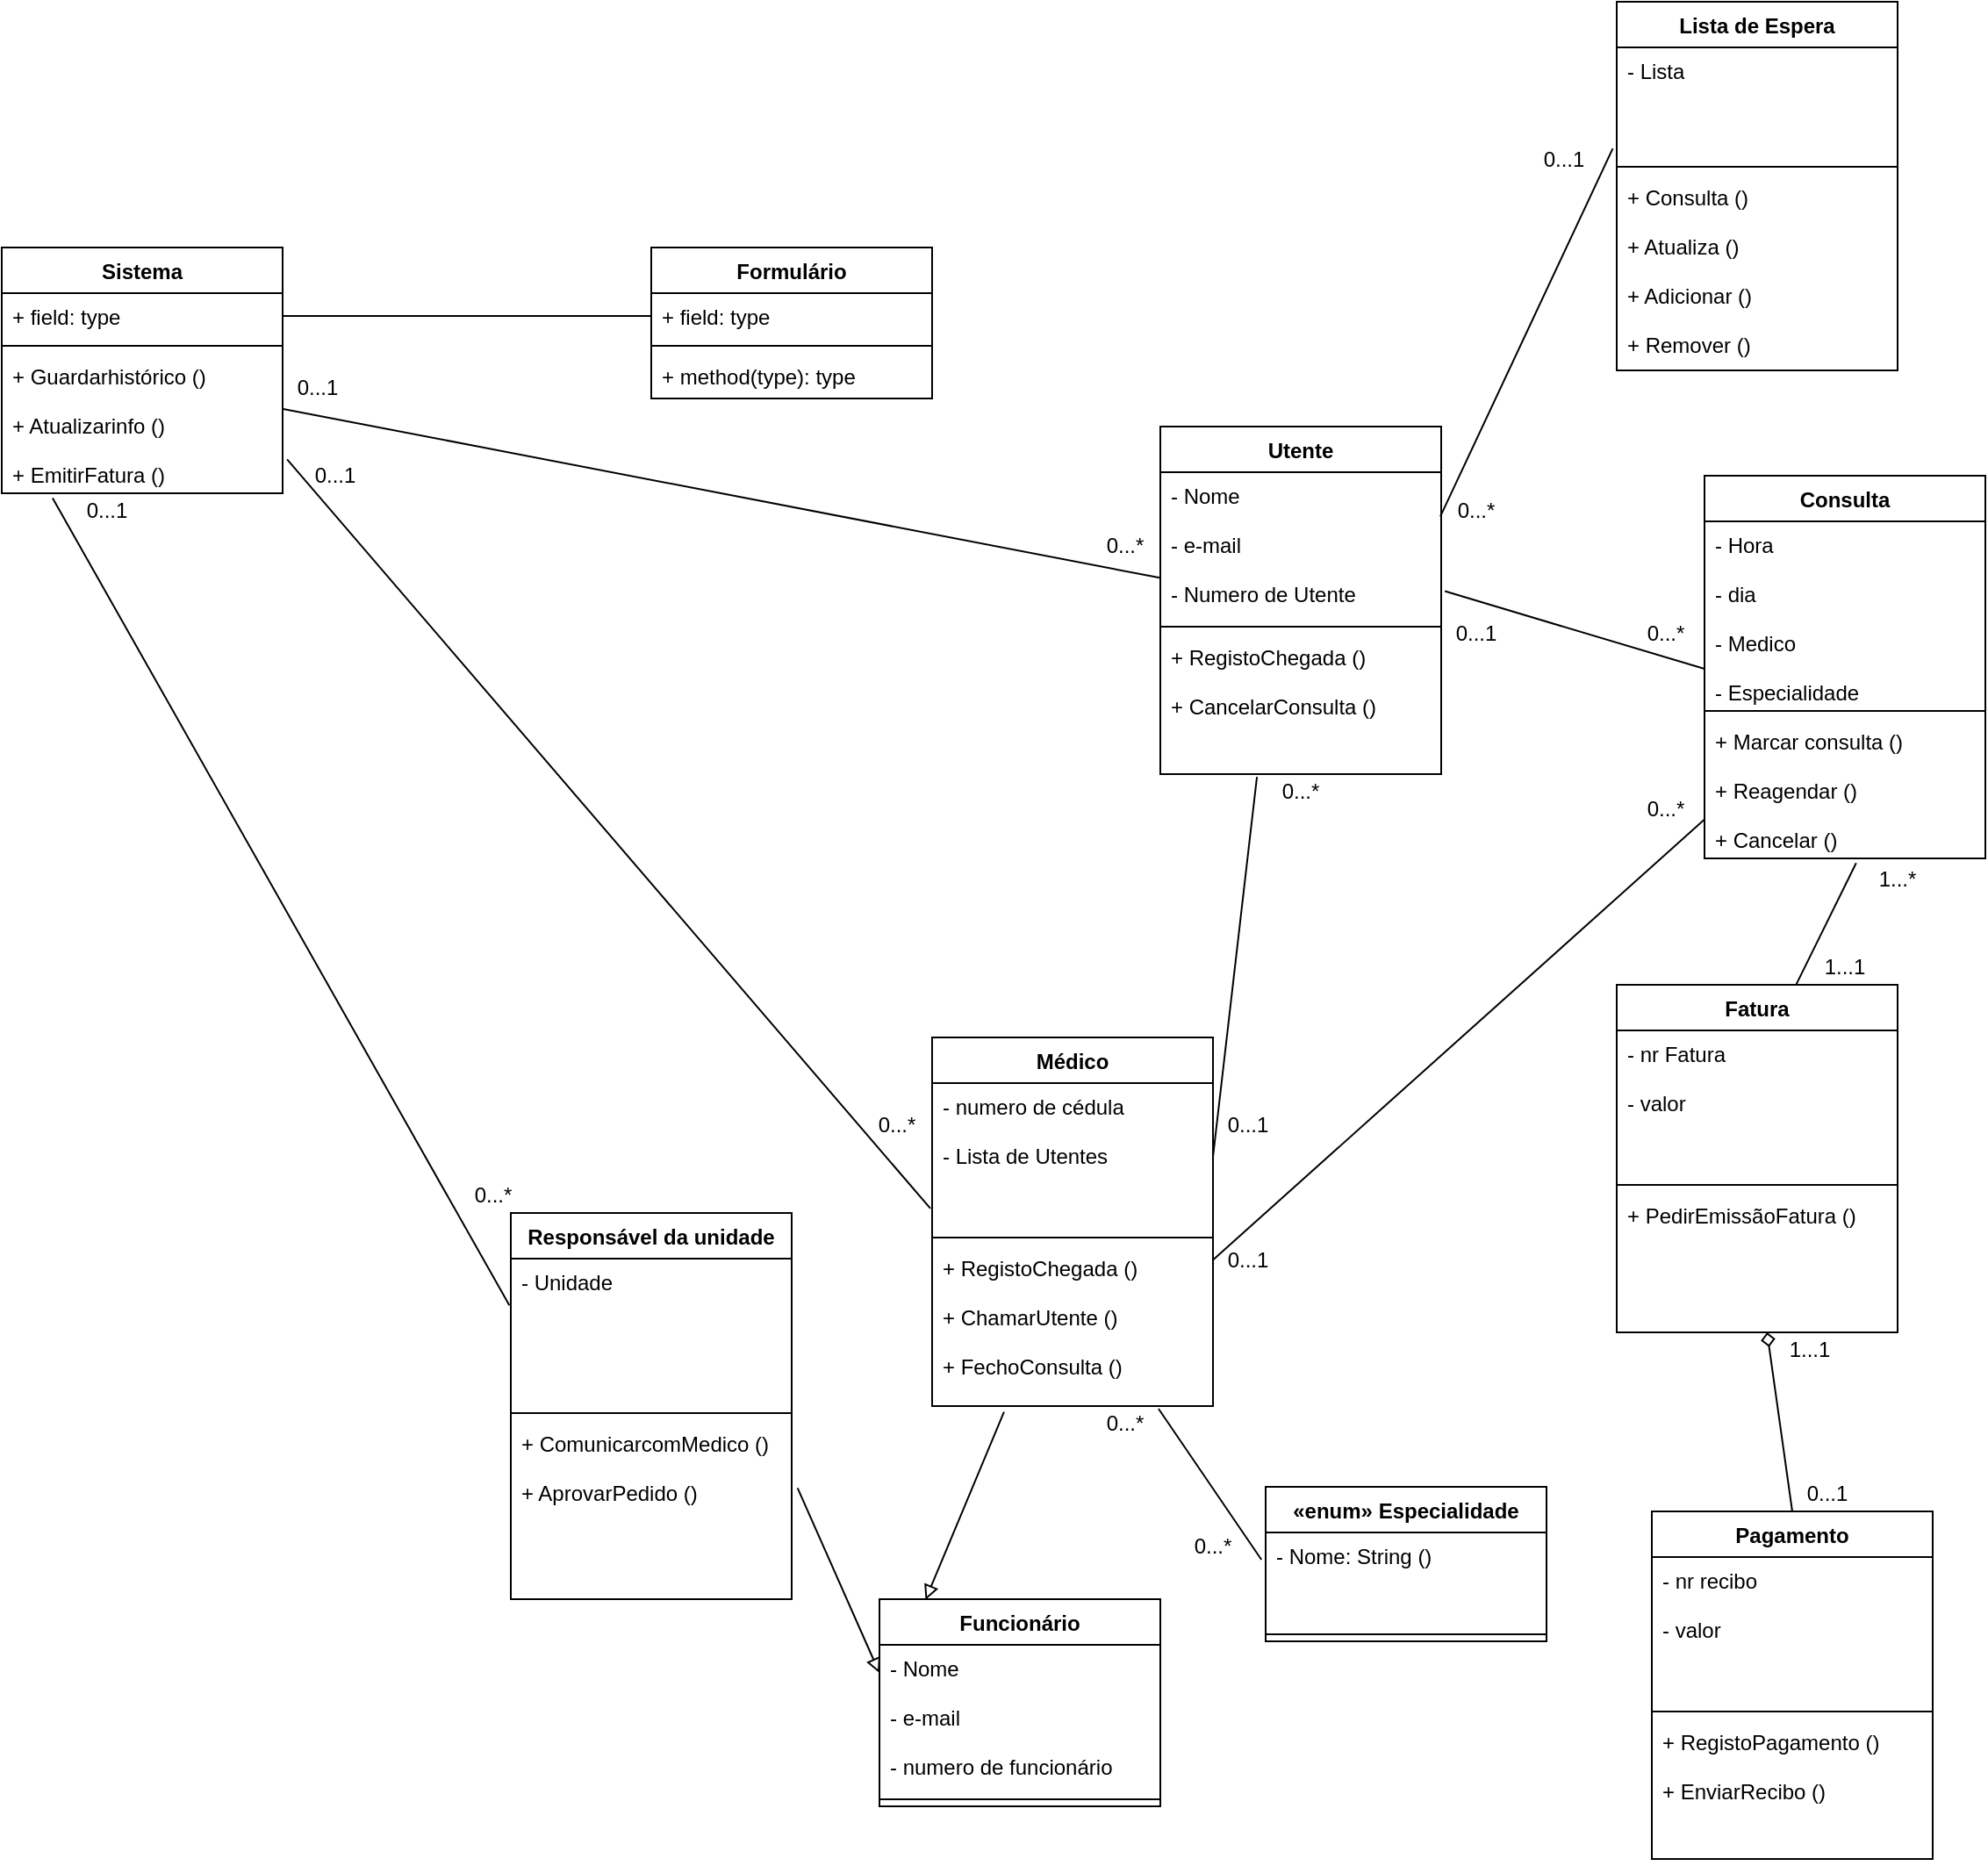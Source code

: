 <mxfile version="14.2.7" type="device"><diagram id="--hOWkQBHA8Y_nWCPxHU" name="Page-1"><mxGraphModel dx="1730" dy="913" grid="1" gridSize="10" guides="1" tooltips="1" connect="1" arrows="1" fold="1" page="1" pageScale="1" pageWidth="2336" pageHeight="1654" background="#ffffff" math="0" shadow="0"><root><mxCell id="0"/><mxCell id="1" parent="0"/><mxCell id="Soc82TH3zZHajHX-U6Ha-1" value="" style="text;strokeColor=none;fillColor=none;align=left;verticalAlign=middle;spacingTop=-1;spacingLeft=4;spacingRight=4;rotatable=0;labelPosition=right;points=[];portConstraint=eastwest;" parent="1" vertex="1"><mxGeometry x="500" y="390" width="20" height="14" as="geometry"/></mxCell><mxCell id="Soc82TH3zZHajHX-U6Ha-2" value="Sistema" style="swimlane;fontStyle=1;align=center;verticalAlign=top;childLayout=stackLayout;horizontal=1;startSize=26;horizontalStack=0;resizeParent=1;resizeParentMax=0;resizeLast=0;collapsible=1;marginBottom=0;" parent="1" vertex="1"><mxGeometry x="240" y="250" width="160" height="140" as="geometry"/></mxCell><mxCell id="Soc82TH3zZHajHX-U6Ha-3" value="+ field: type" style="text;strokeColor=none;fillColor=none;align=left;verticalAlign=top;spacingLeft=4;spacingRight=4;overflow=hidden;rotatable=0;points=[[0,0.5],[1,0.5]];portConstraint=eastwest;" parent="Soc82TH3zZHajHX-U6Ha-2" vertex="1"><mxGeometry y="26" width="160" height="26" as="geometry"/></mxCell><mxCell id="Soc82TH3zZHajHX-U6Ha-4" value="" style="line;strokeWidth=1;fillColor=none;align=left;verticalAlign=middle;spacingTop=-1;spacingLeft=3;spacingRight=3;rotatable=0;labelPosition=right;points=[];portConstraint=eastwest;" parent="Soc82TH3zZHajHX-U6Ha-2" vertex="1"><mxGeometry y="52" width="160" height="8" as="geometry"/></mxCell><mxCell id="Soc82TH3zZHajHX-U6Ha-5" value="+ Guardarhistórico ()&#10;&#10;+ Atualizarinfo ()&#10;&#10;+ EmitirFatura ()" style="text;strokeColor=none;fillColor=none;align=left;verticalAlign=top;spacingLeft=4;spacingRight=4;overflow=hidden;rotatable=0;points=[[0,0.5],[1,0.5]];portConstraint=eastwest;" parent="Soc82TH3zZHajHX-U6Ha-2" vertex="1"><mxGeometry y="60" width="160" height="80" as="geometry"/></mxCell><mxCell id="Soc82TH3zZHajHX-U6Ha-6" value="Utente" style="swimlane;fontStyle=1;align=center;verticalAlign=top;childLayout=stackLayout;horizontal=1;startSize=26;horizontalStack=0;resizeParent=1;resizeParentMax=0;resizeLast=0;collapsible=1;marginBottom=0;" parent="1" vertex="1"><mxGeometry x="900" y="352" width="160" height="198" as="geometry"/></mxCell><mxCell id="Soc82TH3zZHajHX-U6Ha-7" value="- Nome&#10;&#10;- e-mail&#10;&#10;- Numero de Utente" style="text;strokeColor=none;fillColor=none;align=left;verticalAlign=top;spacingLeft=4;spacingRight=4;overflow=hidden;rotatable=0;points=[[0,0.5],[1,0.5]];portConstraint=eastwest;" parent="Soc82TH3zZHajHX-U6Ha-6" vertex="1"><mxGeometry y="26" width="160" height="84" as="geometry"/></mxCell><mxCell id="Soc82TH3zZHajHX-U6Ha-8" value="" style="line;strokeWidth=1;fillColor=none;align=left;verticalAlign=middle;spacingTop=-1;spacingLeft=3;spacingRight=3;rotatable=0;labelPosition=right;points=[];portConstraint=eastwest;" parent="Soc82TH3zZHajHX-U6Ha-6" vertex="1"><mxGeometry y="110" width="160" height="8" as="geometry"/></mxCell><mxCell id="Soc82TH3zZHajHX-U6Ha-9" value="+ RegistoChegada ()&#10;&#10;+ CancelarConsulta ()" style="text;strokeColor=none;fillColor=none;align=left;verticalAlign=top;spacingLeft=4;spacingRight=4;overflow=hidden;rotatable=0;points=[[0,0.5],[1,0.5]];portConstraint=eastwest;" parent="Soc82TH3zZHajHX-U6Ha-6" vertex="1"><mxGeometry y="118" width="160" height="80" as="geometry"/></mxCell><mxCell id="Soc82TH3zZHajHX-U6Ha-10" value="" style="endArrow=none;html=1;strokeWidth=1;exitX=0.998;exitY=0.398;exitDx=0;exitDy=0;exitPerimeter=0;entryX=-0.002;entryY=0.716;entryDx=0;entryDy=0;entryPerimeter=0;" parent="1" source="Soc82TH3zZHajHX-U6Ha-5" target="Soc82TH3zZHajHX-U6Ha-7" edge="1"><mxGeometry width="50" height="50" relative="1" as="geometry"><mxPoint x="480" y="420" as="sourcePoint"/><mxPoint x="530" y="370" as="targetPoint"/></mxGeometry></mxCell><mxCell id="Soc82TH3zZHajHX-U6Ha-11" value="0...*" style="text;html=1;strokeColor=none;fillColor=none;align=center;verticalAlign=middle;whiteSpace=wrap;rounded=0;" parent="1" vertex="1"><mxGeometry x="860" y="410" width="40" height="20" as="geometry"/></mxCell><mxCell id="Soc82TH3zZHajHX-U6Ha-13" value="0...1" style="text;html=1;strokeColor=none;fillColor=none;align=center;verticalAlign=middle;whiteSpace=wrap;rounded=0;" parent="1" vertex="1"><mxGeometry x="400" y="320" width="40" height="20" as="geometry"/></mxCell><mxCell id="Soc82TH3zZHajHX-U6Ha-14" value="Médico" style="swimlane;fontStyle=1;align=center;verticalAlign=top;childLayout=stackLayout;horizontal=1;startSize=26;horizontalStack=0;resizeParent=1;resizeParentMax=0;resizeLast=0;collapsible=1;marginBottom=0;" parent="1" vertex="1"><mxGeometry x="770" y="700" width="160" height="210" as="geometry"/></mxCell><mxCell id="Soc82TH3zZHajHX-U6Ha-15" value="- numero de cédula&#10;&#10;- Lista de Utentes" style="text;strokeColor=none;fillColor=none;align=left;verticalAlign=top;spacingLeft=4;spacingRight=4;overflow=hidden;rotatable=0;points=[[0,0.5],[1,0.5]];portConstraint=eastwest;" parent="Soc82TH3zZHajHX-U6Ha-14" vertex="1"><mxGeometry y="26" width="160" height="84" as="geometry"/></mxCell><mxCell id="Soc82TH3zZHajHX-U6Ha-16" value="" style="line;strokeWidth=1;fillColor=none;align=left;verticalAlign=middle;spacingTop=-1;spacingLeft=3;spacingRight=3;rotatable=0;labelPosition=right;points=[];portConstraint=eastwest;" parent="Soc82TH3zZHajHX-U6Ha-14" vertex="1"><mxGeometry y="110" width="160" height="8" as="geometry"/></mxCell><mxCell id="Soc82TH3zZHajHX-U6Ha-17" value="+ RegistoChegada ()&#10;&#10;+ ChamarUtente ()&#10;&#10;+ FechoConsulta ()" style="text;strokeColor=none;fillColor=none;align=left;verticalAlign=top;spacingLeft=4;spacingRight=4;overflow=hidden;rotatable=0;points=[[0,0.5],[1,0.5]];portConstraint=eastwest;" parent="Soc82TH3zZHajHX-U6Ha-14" vertex="1"><mxGeometry y="118" width="160" height="92" as="geometry"/></mxCell><mxCell id="Soc82TH3zZHajHX-U6Ha-18" value="" style="endArrow=none;html=1;exitX=1;exitY=0.5;exitDx=0;exitDy=0;entryX=0.344;entryY=1.019;entryDx=0;entryDy=0;entryPerimeter=0;" parent="1" source="Soc82TH3zZHajHX-U6Ha-15" target="Soc82TH3zZHajHX-U6Ha-9" edge="1"><mxGeometry width="50" height="50" relative="1" as="geometry"><mxPoint x="480" y="660" as="sourcePoint"/><mxPoint x="530" y="610" as="targetPoint"/></mxGeometry></mxCell><mxCell id="Soc82TH3zZHajHX-U6Ha-19" value="0...1" style="text;html=1;strokeColor=none;fillColor=none;align=center;verticalAlign=middle;whiteSpace=wrap;rounded=0;" parent="1" vertex="1"><mxGeometry x="930" y="817" width="40" height="20" as="geometry"/></mxCell><mxCell id="Soc82TH3zZHajHX-U6Ha-20" value="0...*" style="text;html=1;strokeColor=none;fillColor=none;align=center;verticalAlign=middle;whiteSpace=wrap;rounded=0;" parent="1" vertex="1"><mxGeometry x="960" y="550" width="40" height="20" as="geometry"/></mxCell><mxCell id="Soc82TH3zZHajHX-U6Ha-21" value="0...1" style="text;html=1;strokeColor=none;fillColor=none;align=center;verticalAlign=middle;whiteSpace=wrap;rounded=0;" parent="1" vertex="1"><mxGeometry x="410" y="370" width="40" height="20" as="geometry"/></mxCell><mxCell id="Soc82TH3zZHajHX-U6Ha-22" value="" style="endArrow=none;html=1;exitX=-0.006;exitY=0.851;exitDx=0;exitDy=0;entryX=1.016;entryY=0.758;entryDx=0;entryDy=0;entryPerimeter=0;exitPerimeter=0;" parent="1" source="Soc82TH3zZHajHX-U6Ha-15" target="Soc82TH3zZHajHX-U6Ha-5" edge="1"><mxGeometry width="50" height="50" relative="1" as="geometry"><mxPoint x="690" y="568" as="sourcePoint"/><mxPoint x="580" y="420" as="targetPoint"/></mxGeometry></mxCell><mxCell id="Soc82TH3zZHajHX-U6Ha-23" value="0...*" style="text;html=1;strokeColor=none;fillColor=none;align=center;verticalAlign=middle;whiteSpace=wrap;rounded=0;" parent="1" vertex="1"><mxGeometry x="730" y="740" width="40" height="20" as="geometry"/></mxCell><mxCell id="Soc82TH3zZHajHX-U6Ha-24" value="Responsável da unidade" style="swimlane;fontStyle=1;align=center;verticalAlign=top;childLayout=stackLayout;horizontal=1;startSize=26;horizontalStack=0;resizeParent=1;resizeParentMax=0;resizeLast=0;collapsible=1;marginBottom=0;" parent="1" vertex="1"><mxGeometry x="530" y="800" width="160" height="220" as="geometry"/></mxCell><mxCell id="Soc82TH3zZHajHX-U6Ha-25" value="- Unidade " style="text;strokeColor=none;fillColor=none;align=left;verticalAlign=top;spacingLeft=4;spacingRight=4;overflow=hidden;rotatable=0;points=[[0,0.5],[1,0.5]];portConstraint=eastwest;" parent="Soc82TH3zZHajHX-U6Ha-24" vertex="1"><mxGeometry y="26" width="160" height="84" as="geometry"/></mxCell><mxCell id="Soc82TH3zZHajHX-U6Ha-26" value="" style="line;strokeWidth=1;fillColor=none;align=left;verticalAlign=middle;spacingTop=-1;spacingLeft=3;spacingRight=3;rotatable=0;labelPosition=right;points=[];portConstraint=eastwest;" parent="Soc82TH3zZHajHX-U6Ha-24" vertex="1"><mxGeometry y="110" width="160" height="8" as="geometry"/></mxCell><mxCell id="Soc82TH3zZHajHX-U6Ha-27" value="+ ComunicarcomMedico ()&#10;&#10;+ AprovarPedido ()" style="text;strokeColor=none;fillColor=none;align=left;verticalAlign=top;spacingLeft=4;spacingRight=4;overflow=hidden;rotatable=0;points=[[0,0.5],[1,0.5]];portConstraint=eastwest;" parent="Soc82TH3zZHajHX-U6Ha-24" vertex="1"><mxGeometry y="118" width="160" height="102" as="geometry"/></mxCell><mxCell id="Soc82TH3zZHajHX-U6Ha-28" value="" style="endArrow=none;html=1;exitX=-0.005;exitY=0.317;exitDx=0;exitDy=0;exitPerimeter=0;entryX=0.181;entryY=1.034;entryDx=0;entryDy=0;entryPerimeter=0;" parent="1" source="Soc82TH3zZHajHX-U6Ha-25" target="Soc82TH3zZHajHX-U6Ha-5" edge="1"><mxGeometry width="50" height="50" relative="1" as="geometry"><mxPoint x="435.68" y="867" as="sourcePoint"/><mxPoint x="220" y="460" as="targetPoint"/></mxGeometry></mxCell><mxCell id="Soc82TH3zZHajHX-U6Ha-29" value="0...1" style="text;html=1;strokeColor=none;fillColor=none;align=center;verticalAlign=middle;whiteSpace=wrap;rounded=0;" parent="1" vertex="1"><mxGeometry x="280" y="390" width="40" height="20" as="geometry"/></mxCell><mxCell id="Soc82TH3zZHajHX-U6Ha-30" value="0...*" style="text;html=1;strokeColor=none;fillColor=none;align=center;verticalAlign=middle;whiteSpace=wrap;rounded=0;" parent="1" vertex="1"><mxGeometry x="500" y="780" width="40" height="20" as="geometry"/></mxCell><mxCell id="Soc82TH3zZHajHX-U6Ha-34" value="Consulta" style="swimlane;fontStyle=1;align=center;verticalAlign=top;childLayout=stackLayout;horizontal=1;startSize=26;horizontalStack=0;resizeParent=1;resizeParentMax=0;resizeLast=0;collapsible=1;marginBottom=0;" parent="1" vertex="1"><mxGeometry x="1210" y="380" width="160" height="218" as="geometry"/></mxCell><mxCell id="Soc82TH3zZHajHX-U6Ha-35" value="- Hora&#10;&#10;- dia&#10;&#10;- Medico&#10;&#10;- Especialidade" style="text;strokeColor=none;fillColor=none;align=left;verticalAlign=top;spacingLeft=4;spacingRight=4;overflow=hidden;rotatable=0;points=[[0,0.5],[1,0.5]];portConstraint=eastwest;" parent="Soc82TH3zZHajHX-U6Ha-34" vertex="1"><mxGeometry y="26" width="160" height="104" as="geometry"/></mxCell><mxCell id="Soc82TH3zZHajHX-U6Ha-36" value="" style="line;strokeWidth=1;fillColor=none;align=left;verticalAlign=middle;spacingTop=-1;spacingLeft=3;spacingRight=3;rotatable=0;labelPosition=right;points=[];portConstraint=eastwest;" parent="Soc82TH3zZHajHX-U6Ha-34" vertex="1"><mxGeometry y="130" width="160" height="8" as="geometry"/></mxCell><mxCell id="Soc82TH3zZHajHX-U6Ha-37" value="+ Marcar consulta ()&#10;&#10;+ Reagendar ()&#10;&#10;+ Cancelar ()" style="text;strokeColor=none;fillColor=none;align=left;verticalAlign=top;spacingLeft=4;spacingRight=4;overflow=hidden;rotatable=0;points=[[0,0.5],[1,0.5]];portConstraint=eastwest;" parent="Soc82TH3zZHajHX-U6Ha-34" vertex="1"><mxGeometry y="138" width="160" height="80" as="geometry"/></mxCell><mxCell id="Soc82TH3zZHajHX-U6Ha-38" value="" style="endArrow=none;html=1;entryX=0;entryY=0.808;entryDx=0;entryDy=0;entryPerimeter=0;exitX=1.013;exitY=0.807;exitDx=0;exitDy=0;exitPerimeter=0;" parent="1" source="Soc82TH3zZHajHX-U6Ha-7" target="Soc82TH3zZHajHX-U6Ha-35" edge="1"><mxGeometry width="50" height="50" relative="1" as="geometry"><mxPoint x="1050" y="610" as="sourcePoint"/><mxPoint x="1100" y="560" as="targetPoint"/></mxGeometry></mxCell><mxCell id="Soc82TH3zZHajHX-U6Ha-39" value="0...*" style="text;html=1;strokeColor=none;fillColor=none;align=center;verticalAlign=middle;whiteSpace=wrap;rounded=0;" parent="1" vertex="1"><mxGeometry x="1168" y="460" width="40" height="20" as="geometry"/></mxCell><mxCell id="Soc82TH3zZHajHX-U6Ha-40" value="0...1" style="text;html=1;strokeColor=none;fillColor=none;align=center;verticalAlign=middle;whiteSpace=wrap;rounded=0;" parent="1" vertex="1"><mxGeometry x="1060" y="460" width="40" height="20" as="geometry"/></mxCell><mxCell id="Soc82TH3zZHajHX-U6Ha-41" value="Fatura" style="swimlane;fontStyle=1;align=center;verticalAlign=top;childLayout=stackLayout;horizontal=1;startSize=26;horizontalStack=0;resizeParent=1;resizeParentMax=0;resizeLast=0;collapsible=1;marginBottom=0;" parent="1" vertex="1"><mxGeometry x="1160" y="670" width="160" height="198" as="geometry"/></mxCell><mxCell id="Soc82TH3zZHajHX-U6Ha-42" value="- nr Fatura&#10;&#10;- valor &#10;&#10;" style="text;strokeColor=none;fillColor=none;align=left;verticalAlign=top;spacingLeft=4;spacingRight=4;overflow=hidden;rotatable=0;points=[[0,0.5],[1,0.5]];portConstraint=eastwest;" parent="Soc82TH3zZHajHX-U6Ha-41" vertex="1"><mxGeometry y="26" width="160" height="84" as="geometry"/></mxCell><mxCell id="Soc82TH3zZHajHX-U6Ha-43" value="" style="line;strokeWidth=1;fillColor=none;align=left;verticalAlign=middle;spacingTop=-1;spacingLeft=3;spacingRight=3;rotatable=0;labelPosition=right;points=[];portConstraint=eastwest;" parent="Soc82TH3zZHajHX-U6Ha-41" vertex="1"><mxGeometry y="110" width="160" height="8" as="geometry"/></mxCell><mxCell id="Soc82TH3zZHajHX-U6Ha-44" value="+ PedirEmissãoFatura ()" style="text;strokeColor=none;fillColor=none;align=left;verticalAlign=top;spacingLeft=4;spacingRight=4;overflow=hidden;rotatable=0;points=[[0,0.5],[1,0.5]];portConstraint=eastwest;" parent="Soc82TH3zZHajHX-U6Ha-41" vertex="1"><mxGeometry y="118" width="160" height="80" as="geometry"/></mxCell><mxCell id="Soc82TH3zZHajHX-U6Ha-45" value="Pagamento" style="swimlane;fontStyle=1;align=center;verticalAlign=top;childLayout=stackLayout;horizontal=1;startSize=26;horizontalStack=0;resizeParent=1;resizeParentMax=0;resizeLast=0;collapsible=1;marginBottom=0;" parent="1" vertex="1"><mxGeometry x="1180" y="970" width="160" height="198" as="geometry"/></mxCell><mxCell id="Soc82TH3zZHajHX-U6Ha-46" value="- nr recibo&#10;&#10;- valor" style="text;strokeColor=none;fillColor=none;align=left;verticalAlign=top;spacingLeft=4;spacingRight=4;overflow=hidden;rotatable=0;points=[[0,0.5],[1,0.5]];portConstraint=eastwest;" parent="Soc82TH3zZHajHX-U6Ha-45" vertex="1"><mxGeometry y="26" width="160" height="84" as="geometry"/></mxCell><mxCell id="Soc82TH3zZHajHX-U6Ha-47" value="" style="line;strokeWidth=1;fillColor=none;align=left;verticalAlign=middle;spacingTop=-1;spacingLeft=3;spacingRight=3;rotatable=0;labelPosition=right;points=[];portConstraint=eastwest;" parent="Soc82TH3zZHajHX-U6Ha-45" vertex="1"><mxGeometry y="110" width="160" height="8" as="geometry"/></mxCell><mxCell id="Soc82TH3zZHajHX-U6Ha-48" value="+ RegistoPagamento ()&#10;&#10;+ EnviarRecibo ()" style="text;strokeColor=none;fillColor=none;align=left;verticalAlign=top;spacingLeft=4;spacingRight=4;overflow=hidden;rotatable=0;points=[[0,0.5],[1,0.5]];portConstraint=eastwest;" parent="Soc82TH3zZHajHX-U6Ha-45" vertex="1"><mxGeometry y="118" width="160" height="80" as="geometry"/></mxCell><mxCell id="Soc82TH3zZHajHX-U6Ha-50" value="1...1" style="text;html=1;strokeColor=none;fillColor=none;align=center;verticalAlign=middle;whiteSpace=wrap;rounded=0;" parent="1" vertex="1"><mxGeometry x="1250" y="868" width="40" height="20" as="geometry"/></mxCell><mxCell id="Soc82TH3zZHajHX-U6Ha-51" value="0...1" style="text;html=1;strokeColor=none;fillColor=none;align=center;verticalAlign=middle;whiteSpace=wrap;rounded=0;" parent="1" vertex="1"><mxGeometry x="1260" y="950" width="40" height="20" as="geometry"/></mxCell><mxCell id="Soc82TH3zZHajHX-U6Ha-52" value="" style="endArrow=none;html=1;entryX=0.54;entryY=1.033;entryDx=0;entryDy=0;entryPerimeter=0;exitX=0.638;exitY=0.001;exitDx=0;exitDy=0;exitPerimeter=0;" parent="1" source="Soc82TH3zZHajHX-U6Ha-41" target="Soc82TH3zZHajHX-U6Ha-37" edge="1"><mxGeometry width="50" height="50" relative="1" as="geometry"><mxPoint x="910" y="750" as="sourcePoint"/><mxPoint x="960" y="700" as="targetPoint"/></mxGeometry></mxCell><mxCell id="Soc82TH3zZHajHX-U6Ha-53" value="1...1" style="text;html=1;strokeColor=none;fillColor=none;align=center;verticalAlign=middle;whiteSpace=wrap;rounded=0;" parent="1" vertex="1"><mxGeometry x="1270" y="650" width="40" height="20" as="geometry"/></mxCell><mxCell id="Soc82TH3zZHajHX-U6Ha-54" value="1...*" style="text;html=1;strokeColor=none;fillColor=none;align=center;verticalAlign=middle;whiteSpace=wrap;rounded=0;" parent="1" vertex="1"><mxGeometry x="1300" y="600" width="40" height="20" as="geometry"/></mxCell><mxCell id="Soc82TH3zZHajHX-U6Ha-56" value="" style="endArrow=none;html=1;entryX=0.002;entryY=0.719;entryDx=0;entryDy=0;exitX=1.013;exitY=0.807;exitDx=0;exitDy=0;exitPerimeter=0;entryPerimeter=0;" parent="1" target="Soc82TH3zZHajHX-U6Ha-37" edge="1"><mxGeometry width="50" height="50" relative="1" as="geometry"><mxPoint x="930.0" y="826.758" as="sourcePoint"/><mxPoint x="1077.92" y="813.002" as="targetPoint"/></mxGeometry></mxCell><mxCell id="Soc82TH3zZHajHX-U6Ha-57" value="0...*" style="text;html=1;strokeColor=none;fillColor=none;align=center;verticalAlign=middle;whiteSpace=wrap;rounded=0;" parent="1" vertex="1"><mxGeometry x="1168" y="560" width="40" height="20" as="geometry"/></mxCell><mxCell id="Soc82TH3zZHajHX-U6Ha-58" value="0...1" style="text;html=1;strokeColor=none;fillColor=none;align=center;verticalAlign=middle;whiteSpace=wrap;rounded=0;" parent="1" vertex="1"><mxGeometry x="930" y="740" width="40" height="20" as="geometry"/></mxCell><mxCell id="Soc82TH3zZHajHX-U6Ha-59" value="" style="endArrow=diamond;html=1;endFill=0;exitX=0.5;exitY=0;exitDx=0;exitDy=0;" parent="1" source="Soc82TH3zZHajHX-U6Ha-45" target="Soc82TH3zZHajHX-U6Ha-44" edge="1"><mxGeometry width="50" height="50" relative="1" as="geometry"><mxPoint x="1090" y="760" as="sourcePoint"/><mxPoint x="1140" y="710" as="targetPoint"/></mxGeometry></mxCell><mxCell id="Soc82TH3zZHajHX-U6Ha-60" value="Lista de Espera" style="swimlane;fontStyle=1;align=center;verticalAlign=top;childLayout=stackLayout;horizontal=1;startSize=26;horizontalStack=0;resizeParent=1;resizeParentMax=0;resizeLast=0;collapsible=1;marginBottom=0;" parent="1" vertex="1"><mxGeometry x="1160" y="110" width="160" height="210" as="geometry"/></mxCell><mxCell id="Soc82TH3zZHajHX-U6Ha-61" value="- Lista" style="text;strokeColor=none;fillColor=none;align=left;verticalAlign=top;spacingLeft=4;spacingRight=4;overflow=hidden;rotatable=0;points=[[0,0.5],[1,0.5]];portConstraint=eastwest;" parent="Soc82TH3zZHajHX-U6Ha-60" vertex="1"><mxGeometry y="26" width="160" height="64" as="geometry"/></mxCell><mxCell id="Soc82TH3zZHajHX-U6Ha-62" value="" style="line;strokeWidth=1;fillColor=none;align=left;verticalAlign=middle;spacingTop=-1;spacingLeft=3;spacingRight=3;rotatable=0;labelPosition=right;points=[];portConstraint=eastwest;" parent="Soc82TH3zZHajHX-U6Ha-60" vertex="1"><mxGeometry y="90" width="160" height="8" as="geometry"/></mxCell><mxCell id="Soc82TH3zZHajHX-U6Ha-63" value="+ Consulta ()&#10;&#10;+ Atualiza ()&#10;&#10;+ Adicionar ()&#10;&#10;+ Remover ()" style="text;strokeColor=none;fillColor=none;align=left;verticalAlign=top;spacingLeft=4;spacingRight=4;overflow=hidden;rotatable=0;points=[[0,0.5],[1,0.5]];portConstraint=eastwest;" parent="Soc82TH3zZHajHX-U6Ha-60" vertex="1"><mxGeometry y="98" width="160" height="112" as="geometry"/></mxCell><mxCell id="Soc82TH3zZHajHX-U6Ha-67" value="Funcionário" style="swimlane;fontStyle=1;align=center;verticalAlign=top;childLayout=stackLayout;horizontal=1;startSize=26;horizontalStack=0;resizeParent=1;resizeParentMax=0;resizeLast=0;collapsible=1;marginBottom=0;" parent="1" vertex="1"><mxGeometry x="740" y="1020" width="160" height="118" as="geometry"/></mxCell><mxCell id="Soc82TH3zZHajHX-U6Ha-68" value="- Nome&#10;&#10;- e-mail&#10;&#10;- numero de funcionário" style="text;strokeColor=none;fillColor=none;align=left;verticalAlign=top;spacingLeft=4;spacingRight=4;overflow=hidden;rotatable=0;points=[[0,0.5],[1,0.5]];portConstraint=eastwest;" parent="Soc82TH3zZHajHX-U6Ha-67" vertex="1"><mxGeometry y="26" width="160" height="84" as="geometry"/></mxCell><mxCell id="Soc82TH3zZHajHX-U6Ha-69" value="" style="line;strokeWidth=1;fillColor=none;align=left;verticalAlign=middle;spacingTop=-1;spacingLeft=3;spacingRight=3;rotatable=0;labelPosition=right;points=[];portConstraint=eastwest;" parent="Soc82TH3zZHajHX-U6Ha-67" vertex="1"><mxGeometry y="110" width="160" height="8" as="geometry"/></mxCell><mxCell id="Soc82TH3zZHajHX-U6Ha-71" value="" style="endArrow=block;html=1;exitX=1.021;exitY=0.379;exitDx=0;exitDy=0;exitPerimeter=0;entryX=0;entryY=0.191;entryDx=0;entryDy=0;entryPerimeter=0;endFill=0;" parent="1" source="Soc82TH3zZHajHX-U6Ha-27" target="Soc82TH3zZHajHX-U6Ha-68" edge="1"><mxGeometry width="50" height="50" relative="1" as="geometry"><mxPoint x="760" y="960" as="sourcePoint"/><mxPoint x="810" y="910" as="targetPoint"/></mxGeometry></mxCell><mxCell id="Soc82TH3zZHajHX-U6Ha-72" value="" style="endArrow=block;html=1;exitX=0.256;exitY=1.036;exitDx=0;exitDy=0;exitPerimeter=0;entryX=0.164;entryY=0.003;entryDx=0;entryDy=0;entryPerimeter=0;endFill=0;" parent="1" source="Soc82TH3zZHajHX-U6Ha-17" target="Soc82TH3zZHajHX-U6Ha-67" edge="1"><mxGeometry width="50" height="50" relative="1" as="geometry"><mxPoint x="703.36" y="966.658" as="sourcePoint"/><mxPoint x="790" y="1072.044" as="targetPoint"/></mxGeometry></mxCell><mxCell id="D36thgkrA1RRXMCbHdBA-1" value="Formulário" style="swimlane;fontStyle=1;align=center;verticalAlign=top;childLayout=stackLayout;horizontal=1;startSize=26;horizontalStack=0;resizeParent=1;resizeParentMax=0;resizeLast=0;collapsible=1;marginBottom=0;" parent="1" vertex="1"><mxGeometry x="610" y="250" width="160" height="86" as="geometry"/></mxCell><mxCell id="D36thgkrA1RRXMCbHdBA-2" value="+ field: type" style="text;strokeColor=none;fillColor=none;align=left;verticalAlign=top;spacingLeft=4;spacingRight=4;overflow=hidden;rotatable=0;points=[[0,0.5],[1,0.5]];portConstraint=eastwest;" parent="D36thgkrA1RRXMCbHdBA-1" vertex="1"><mxGeometry y="26" width="160" height="26" as="geometry"/></mxCell><mxCell id="D36thgkrA1RRXMCbHdBA-3" value="" style="line;strokeWidth=1;fillColor=none;align=left;verticalAlign=middle;spacingTop=-1;spacingLeft=3;spacingRight=3;rotatable=0;labelPosition=right;points=[];portConstraint=eastwest;" parent="D36thgkrA1RRXMCbHdBA-1" vertex="1"><mxGeometry y="52" width="160" height="8" as="geometry"/></mxCell><mxCell id="D36thgkrA1RRXMCbHdBA-4" value="+ method(type): type" style="text;strokeColor=none;fillColor=none;align=left;verticalAlign=top;spacingLeft=4;spacingRight=4;overflow=hidden;rotatable=0;points=[[0,0.5],[1,0.5]];portConstraint=eastwest;" parent="D36thgkrA1RRXMCbHdBA-1" vertex="1"><mxGeometry y="60" width="160" height="26" as="geometry"/></mxCell><mxCell id="D36thgkrA1RRXMCbHdBA-5" value="" style="endArrow=none;html=1;strokeWidth=1;exitX=1;exitY=0.5;exitDx=0;exitDy=0;entryX=0;entryY=0.5;entryDx=0;entryDy=0;" parent="1" source="Soc82TH3zZHajHX-U6Ha-3" target="D36thgkrA1RRXMCbHdBA-2" edge="1"><mxGeometry width="50" height="50" relative="1" as="geometry"><mxPoint x="409.68" y="351.84" as="sourcePoint"/><mxPoint x="909.68" y="448.144" as="targetPoint"/></mxGeometry></mxCell><mxCell id="D36thgkrA1RRXMCbHdBA-7" value="" style="endArrow=none;html=1;strokeWidth=1;exitX=-0.014;exitY=0.9;exitDx=0;exitDy=0;exitPerimeter=0;entryX=0.997;entryY=0.3;entryDx=0;entryDy=0;entryPerimeter=0;" parent="1" source="Soc82TH3zZHajHX-U6Ha-61" target="Soc82TH3zZHajHX-U6Ha-7" edge="1"><mxGeometry width="50" height="50" relative="1" as="geometry"><mxPoint x="409.68" y="351.84" as="sourcePoint"/><mxPoint x="909.68" y="448.144" as="targetPoint"/></mxGeometry></mxCell><mxCell id="D36thgkrA1RRXMCbHdBA-10" value="0...*" style="text;html=1;strokeColor=none;fillColor=none;align=center;verticalAlign=middle;whiteSpace=wrap;rounded=0;" parent="1" vertex="1"><mxGeometry x="1060" y="390" width="40" height="20" as="geometry"/></mxCell><mxCell id="D36thgkrA1RRXMCbHdBA-11" value="«enum» Especialidade" style="swimlane;fontStyle=1;align=center;verticalAlign=top;childLayout=stackLayout;horizontal=1;startSize=26;horizontalStack=0;resizeParent=1;resizeParentMax=0;resizeLast=0;collapsible=1;marginBottom=0;" parent="1" vertex="1"><mxGeometry x="960" y="956" width="160" height="88" as="geometry"/></mxCell><mxCell id="D36thgkrA1RRXMCbHdBA-12" value="- Nome: String ()&#10;" style="text;strokeColor=none;fillColor=none;align=left;verticalAlign=top;spacingLeft=4;spacingRight=4;overflow=hidden;rotatable=0;points=[[0,0.5],[1,0.5]];portConstraint=eastwest;" parent="D36thgkrA1RRXMCbHdBA-11" vertex="1"><mxGeometry y="26" width="160" height="54" as="geometry"/></mxCell><mxCell id="D36thgkrA1RRXMCbHdBA-13" value="" style="line;strokeWidth=1;fillColor=none;align=left;verticalAlign=middle;spacingTop=-1;spacingLeft=3;spacingRight=3;rotatable=0;labelPosition=right;points=[];portConstraint=eastwest;" parent="D36thgkrA1RRXMCbHdBA-11" vertex="1"><mxGeometry y="80" width="160" height="8" as="geometry"/></mxCell><mxCell id="D36thgkrA1RRXMCbHdBA-14" value="" style="endArrow=none;html=1;entryX=-0.015;entryY=0.287;entryDx=0;entryDy=0;entryPerimeter=0;exitX=0.806;exitY=1.016;exitDx=0;exitDy=0;exitPerimeter=0;" parent="1" source="Soc82TH3zZHajHX-U6Ha-17" target="D36thgkrA1RRXMCbHdBA-12" edge="1"><mxGeometry width="50" height="50" relative="1" as="geometry"><mxPoint x="900" y="890" as="sourcePoint"/><mxPoint x="950" y="840" as="targetPoint"/></mxGeometry></mxCell><mxCell id="D36thgkrA1RRXMCbHdBA-15" value="0...*" style="text;html=1;strokeColor=none;fillColor=none;align=center;verticalAlign=middle;whiteSpace=wrap;rounded=0;" parent="1" vertex="1"><mxGeometry x="910" y="980" width="40" height="20" as="geometry"/></mxCell><mxCell id="D36thgkrA1RRXMCbHdBA-16" value="0...*" style="text;html=1;strokeColor=none;fillColor=none;align=center;verticalAlign=middle;whiteSpace=wrap;rounded=0;" parent="1" vertex="1"><mxGeometry x="860" y="910" width="40" height="20" as="geometry"/></mxCell><mxCell id="D36thgkrA1RRXMCbHdBA-17" value="0...1" style="text;html=1;strokeColor=none;fillColor=none;align=center;verticalAlign=middle;whiteSpace=wrap;rounded=0;" parent="1" vertex="1"><mxGeometry x="1110" y="190" width="40" height="20" as="geometry"/></mxCell></root></mxGraphModel></diagram></mxfile>